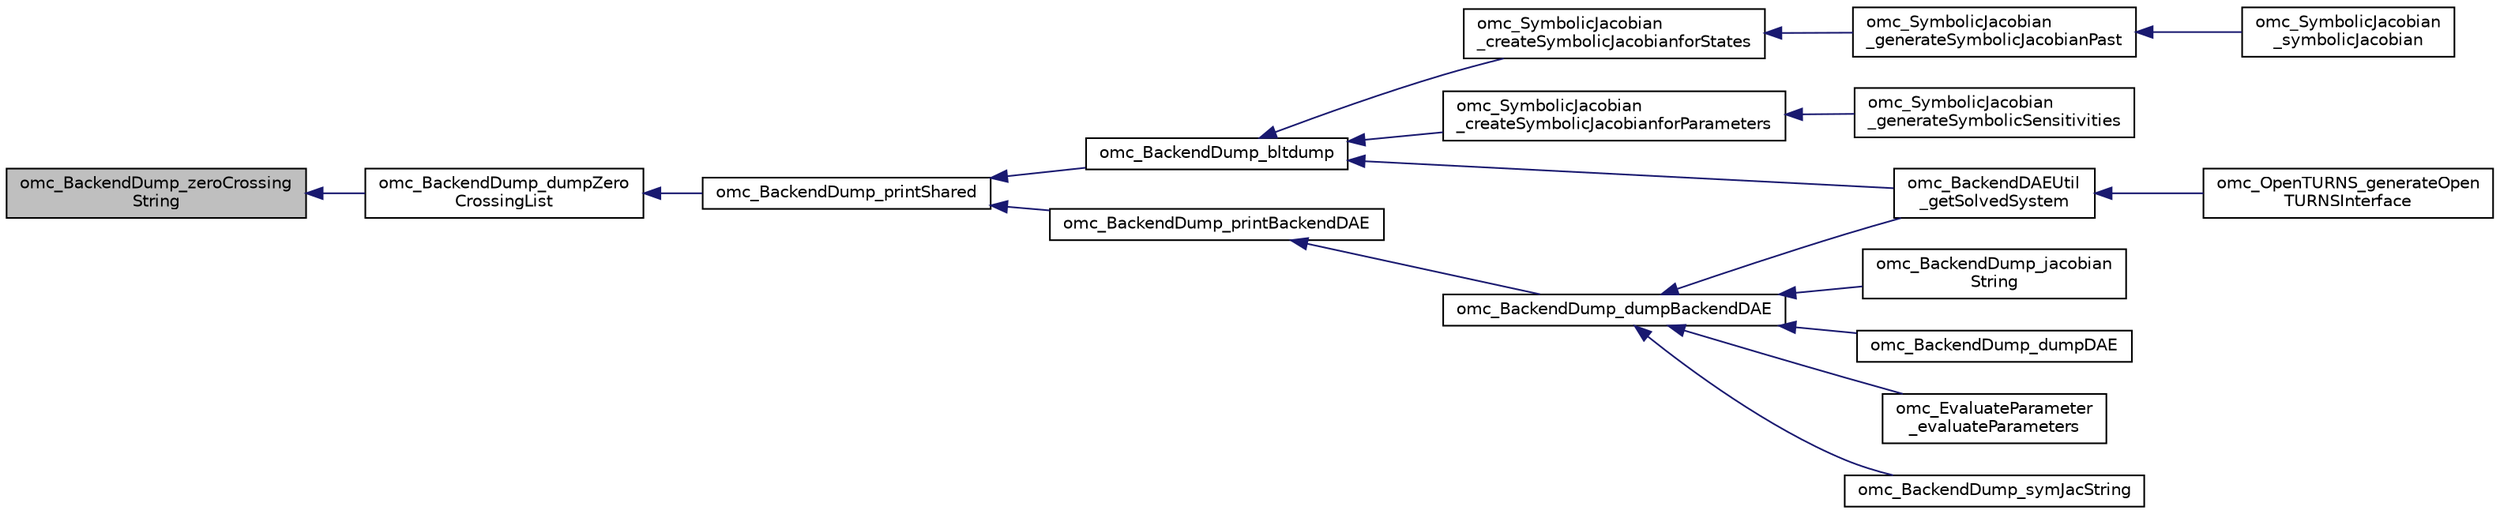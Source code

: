 digraph "omc_BackendDump_zeroCrossingString"
{
  edge [fontname="Helvetica",fontsize="10",labelfontname="Helvetica",labelfontsize="10"];
  node [fontname="Helvetica",fontsize="10",shape=record];
  rankdir="LR";
  Node6146 [label="omc_BackendDump_zeroCrossing\lString",height=0.2,width=0.4,color="black", fillcolor="grey75", style="filled", fontcolor="black"];
  Node6146 -> Node6147 [dir="back",color="midnightblue",fontsize="10",style="solid",fontname="Helvetica"];
  Node6147 [label="omc_BackendDump_dumpZero\lCrossingList",height=0.2,width=0.4,color="black", fillcolor="white", style="filled",URL="$df/df2/_backend_dump_8h.html#a63c792188cf994973a495219de73452e"];
  Node6147 -> Node6148 [dir="back",color="midnightblue",fontsize="10",style="solid",fontname="Helvetica"];
  Node6148 [label="omc_BackendDump_printShared",height=0.2,width=0.4,color="black", fillcolor="white", style="filled",URL="$df/df2/_backend_dump_8h.html#aedb320749742ad31efb527dad6253e2f"];
  Node6148 -> Node6149 [dir="back",color="midnightblue",fontsize="10",style="solid",fontname="Helvetica"];
  Node6149 [label="omc_BackendDump_bltdump",height=0.2,width=0.4,color="black", fillcolor="white", style="filled",URL="$df/df2/_backend_dump_8h.html#ab992c21254570d1ee5bb99d19ac5697b"];
  Node6149 -> Node6150 [dir="back",color="midnightblue",fontsize="10",style="solid",fontname="Helvetica"];
  Node6150 [label="omc_BackendDAEUtil\l_getSolvedSystem",height=0.2,width=0.4,color="black", fillcolor="white", style="filled",URL="$de/d7d/_backend_d_a_e_util_8h.html#aafb77b43443d975f28a394ab1edb416d"];
  Node6150 -> Node6151 [dir="back",color="midnightblue",fontsize="10",style="solid",fontname="Helvetica"];
  Node6151 [label="omc_OpenTURNS_generateOpen\lTURNSInterface",height=0.2,width=0.4,color="black", fillcolor="white", style="filled",URL="$db/dd3/_open_t_u_r_n_s_8h.html#abed2ae4cf854648f70bcf2e01cf1e86f"];
  Node6149 -> Node6152 [dir="back",color="midnightblue",fontsize="10",style="solid",fontname="Helvetica"];
  Node6152 [label="omc_SymbolicJacobian\l_createSymbolicJacobianforParameters",height=0.2,width=0.4,color="black", fillcolor="white", style="filled",URL="$d2/d88/_symbolic_jacobian_8c.html#a374d037a4c584b5e514dcff6d8b44fc2"];
  Node6152 -> Node6153 [dir="back",color="midnightblue",fontsize="10",style="solid",fontname="Helvetica"];
  Node6153 [label="omc_SymbolicJacobian\l_generateSymbolicSensitivities",height=0.2,width=0.4,color="black", fillcolor="white", style="filled",URL="$d6/dbf/_symbolic_jacobian_8h.html#a98b8d086a7b30b0600266a424e01aa3e"];
  Node6149 -> Node6154 [dir="back",color="midnightblue",fontsize="10",style="solid",fontname="Helvetica"];
  Node6154 [label="omc_SymbolicJacobian\l_createSymbolicJacobianforStates",height=0.2,width=0.4,color="black", fillcolor="white", style="filled",URL="$d2/d88/_symbolic_jacobian_8c.html#af85432d0e48f190d8e3cd5c4a2fba05d"];
  Node6154 -> Node6155 [dir="back",color="midnightblue",fontsize="10",style="solid",fontname="Helvetica"];
  Node6155 [label="omc_SymbolicJacobian\l_generateSymbolicJacobianPast",height=0.2,width=0.4,color="black", fillcolor="white", style="filled",URL="$d2/d88/_symbolic_jacobian_8c.html#aaf242ea6523ea05667aad7107734616f"];
  Node6155 -> Node6156 [dir="back",color="midnightblue",fontsize="10",style="solid",fontname="Helvetica"];
  Node6156 [label="omc_SymbolicJacobian\l_symbolicJacobian",height=0.2,width=0.4,color="black", fillcolor="white", style="filled",URL="$d6/dbf/_symbolic_jacobian_8h.html#a4429c43c75c668d46c3072b74b571d23"];
  Node6148 -> Node6157 [dir="back",color="midnightblue",fontsize="10",style="solid",fontname="Helvetica"];
  Node6157 [label="omc_BackendDump_printBackendDAE",height=0.2,width=0.4,color="black", fillcolor="white", style="filled",URL="$df/df2/_backend_dump_8h.html#a021544eed3f9ff076053e380c9435efd"];
  Node6157 -> Node6158 [dir="back",color="midnightblue",fontsize="10",style="solid",fontname="Helvetica"];
  Node6158 [label="omc_BackendDump_dumpBackendDAE",height=0.2,width=0.4,color="black", fillcolor="white", style="filled",URL="$df/df2/_backend_dump_8h.html#ac884faa5b590c1462bb5a5cb0d6f99fc"];
  Node6158 -> Node6150 [dir="back",color="midnightblue",fontsize="10",style="solid",fontname="Helvetica"];
  Node6158 -> Node6159 [dir="back",color="midnightblue",fontsize="10",style="solid",fontname="Helvetica"];
  Node6159 [label="omc_BackendDump_symJacString",height=0.2,width=0.4,color="black", fillcolor="white", style="filled",URL="$df/df2/_backend_dump_8h.html#a8f9dbc3516838432f1da360a5f3a90af"];
  Node6158 -> Node6160 [dir="back",color="midnightblue",fontsize="10",style="solid",fontname="Helvetica"];
  Node6160 [label="omc_BackendDump_jacobian\lString",height=0.2,width=0.4,color="black", fillcolor="white", style="filled",URL="$df/df2/_backend_dump_8h.html#ac420b1e648d03800bfe30ec70954f052"];
  Node6158 -> Node6161 [dir="back",color="midnightblue",fontsize="10",style="solid",fontname="Helvetica"];
  Node6161 [label="omc_BackendDump_dumpDAE",height=0.2,width=0.4,color="black", fillcolor="white", style="filled",URL="$df/df2/_backend_dump_8h.html#ad65c9105dcf10b854d1c39d0ee8354aa"];
  Node6158 -> Node6162 [dir="back",color="midnightblue",fontsize="10",style="solid",fontname="Helvetica"];
  Node6162 [label="omc_EvaluateParameter\l_evaluateParameters",height=0.2,width=0.4,color="black", fillcolor="white", style="filled",URL="$d3/d1a/_evaluate_parameter_8h.html#afb314d7b2f3c730a6d48021f221584b1"];
}
